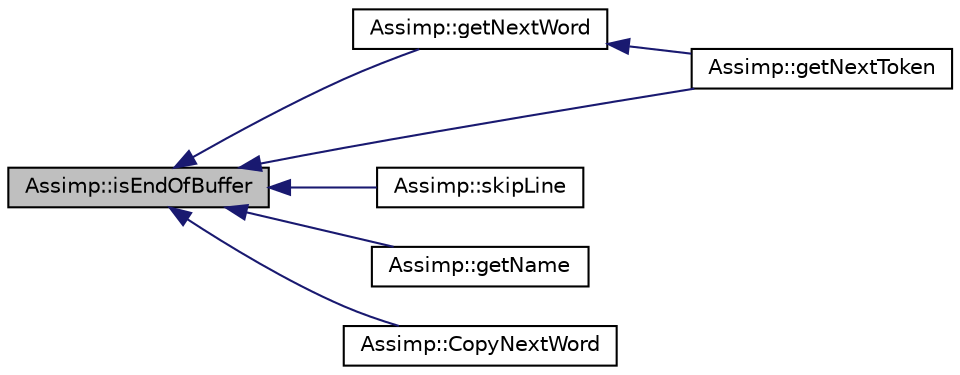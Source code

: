 digraph "Assimp::isEndOfBuffer"
{
  edge [fontname="Helvetica",fontsize="10",labelfontname="Helvetica",labelfontsize="10"];
  node [fontname="Helvetica",fontsize="10",shape=record];
  rankdir="LR";
  Node1 [label="Assimp::isEndOfBuffer",height=0.2,width=0.4,color="black", fillcolor="grey75", style="filled", fontcolor="black"];
  Node1 -> Node2 [dir="back",color="midnightblue",fontsize="10",style="solid",fontname="Helvetica"];
  Node2 [label="Assimp::getNextWord",height=0.2,width=0.4,color="black", fillcolor="white", style="filled",URL="$namespace_assimp.html#a136ee23a615c5889f37d4e22ec7a343a",tooltip="Returns next word separated by a space. "];
  Node2 -> Node3 [dir="back",color="midnightblue",fontsize="10",style="solid",fontname="Helvetica"];
  Node3 [label="Assimp::getNextToken",height=0.2,width=0.4,color="black", fillcolor="white", style="filled",URL="$namespace_assimp.html#ada8c8de6132e8d219622b325f3109607",tooltip="Returns pointer a next token. "];
  Node1 -> Node3 [dir="back",color="midnightblue",fontsize="10",style="solid",fontname="Helvetica"];
  Node1 -> Node4 [dir="back",color="midnightblue",fontsize="10",style="solid",fontname="Helvetica"];
  Node4 [label="Assimp::skipLine",height=0.2,width=0.4,color="black", fillcolor="white", style="filled",URL="$namespace_assimp.html#a70862408fff68ee98076ad089ee1ae7b",tooltip="Skips a line. "];
  Node1 -> Node5 [dir="back",color="midnightblue",fontsize="10",style="solid",fontname="Helvetica"];
  Node5 [label="Assimp::getName",height=0.2,width=0.4,color="black", fillcolor="white", style="filled",URL="$namespace_assimp.html#a0f8daeb06b4e861a2152c33413e6eae1",tooltip="Get a name from the current line. Preserve space in the middle, but trim it at the end..."];
  Node1 -> Node6 [dir="back",color="midnightblue",fontsize="10",style="solid",fontname="Helvetica"];
  Node6 [label="Assimp::CopyNextWord",height=0.2,width=0.4,color="black", fillcolor="white", style="filled",URL="$namespace_assimp.html#a9fa5e810cd3a03f8f0b9b232a9c2adb9",tooltip="Get next word from given line. "];
}

